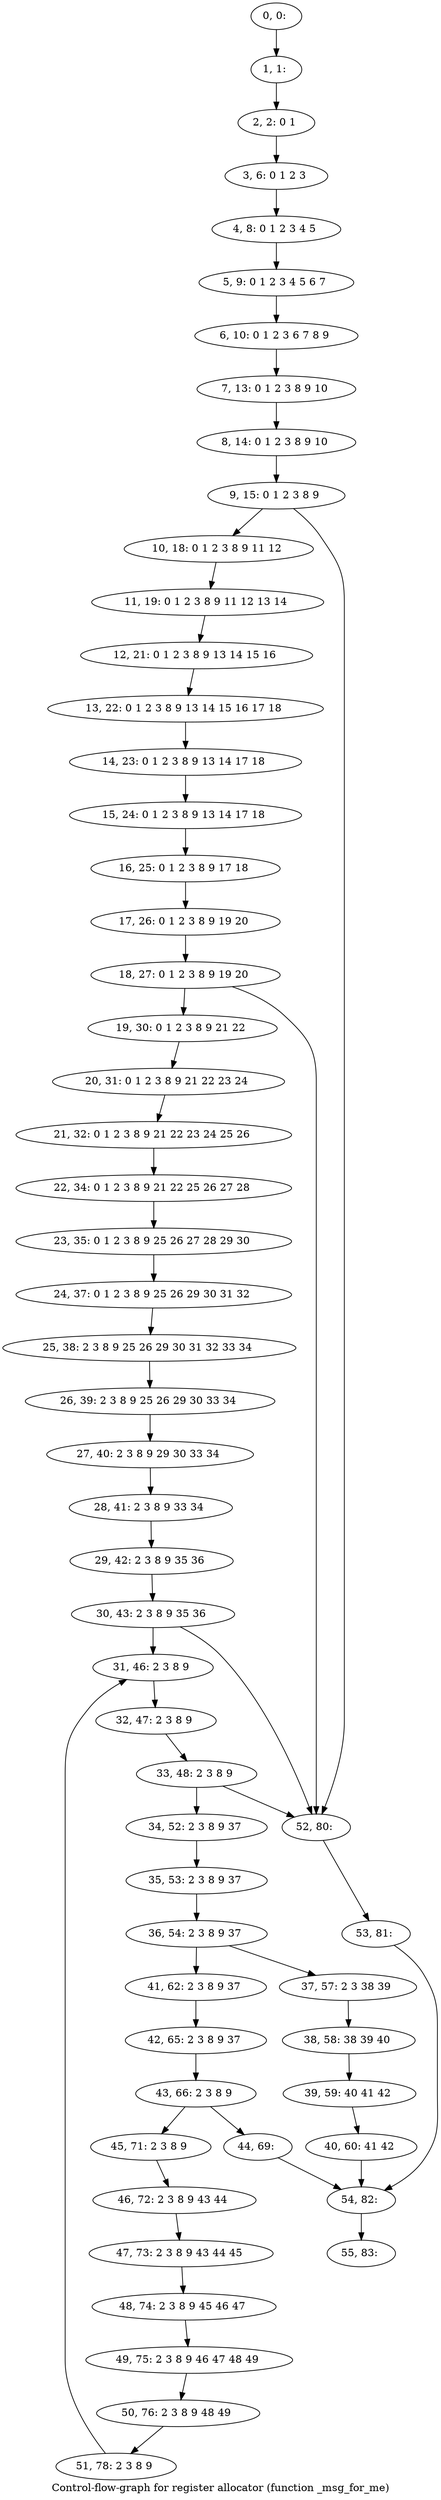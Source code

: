 digraph G {
graph [label="Control-flow-graph for register allocator (function _msg_for_me)"]
0[label="0, 0: "];
1[label="1, 1: "];
2[label="2, 2: 0 1 "];
3[label="3, 6: 0 1 2 3 "];
4[label="4, 8: 0 1 2 3 4 5 "];
5[label="5, 9: 0 1 2 3 4 5 6 7 "];
6[label="6, 10: 0 1 2 3 6 7 8 9 "];
7[label="7, 13: 0 1 2 3 8 9 10 "];
8[label="8, 14: 0 1 2 3 8 9 10 "];
9[label="9, 15: 0 1 2 3 8 9 "];
10[label="10, 18: 0 1 2 3 8 9 11 12 "];
11[label="11, 19: 0 1 2 3 8 9 11 12 13 14 "];
12[label="12, 21: 0 1 2 3 8 9 13 14 15 16 "];
13[label="13, 22: 0 1 2 3 8 9 13 14 15 16 17 18 "];
14[label="14, 23: 0 1 2 3 8 9 13 14 17 18 "];
15[label="15, 24: 0 1 2 3 8 9 13 14 17 18 "];
16[label="16, 25: 0 1 2 3 8 9 17 18 "];
17[label="17, 26: 0 1 2 3 8 9 19 20 "];
18[label="18, 27: 0 1 2 3 8 9 19 20 "];
19[label="19, 30: 0 1 2 3 8 9 21 22 "];
20[label="20, 31: 0 1 2 3 8 9 21 22 23 24 "];
21[label="21, 32: 0 1 2 3 8 9 21 22 23 24 25 26 "];
22[label="22, 34: 0 1 2 3 8 9 21 22 25 26 27 28 "];
23[label="23, 35: 0 1 2 3 8 9 25 26 27 28 29 30 "];
24[label="24, 37: 0 1 2 3 8 9 25 26 29 30 31 32 "];
25[label="25, 38: 2 3 8 9 25 26 29 30 31 32 33 34 "];
26[label="26, 39: 2 3 8 9 25 26 29 30 33 34 "];
27[label="27, 40: 2 3 8 9 29 30 33 34 "];
28[label="28, 41: 2 3 8 9 33 34 "];
29[label="29, 42: 2 3 8 9 35 36 "];
30[label="30, 43: 2 3 8 9 35 36 "];
31[label="31, 46: 2 3 8 9 "];
32[label="32, 47: 2 3 8 9 "];
33[label="33, 48: 2 3 8 9 "];
34[label="34, 52: 2 3 8 9 37 "];
35[label="35, 53: 2 3 8 9 37 "];
36[label="36, 54: 2 3 8 9 37 "];
37[label="37, 57: 2 3 38 39 "];
38[label="38, 58: 38 39 40 "];
39[label="39, 59: 40 41 42 "];
40[label="40, 60: 41 42 "];
41[label="41, 62: 2 3 8 9 37 "];
42[label="42, 65: 2 3 8 9 37 "];
43[label="43, 66: 2 3 8 9 "];
44[label="44, 69: "];
45[label="45, 71: 2 3 8 9 "];
46[label="46, 72: 2 3 8 9 43 44 "];
47[label="47, 73: 2 3 8 9 43 44 45 "];
48[label="48, 74: 2 3 8 9 45 46 47 "];
49[label="49, 75: 2 3 8 9 46 47 48 49 "];
50[label="50, 76: 2 3 8 9 48 49 "];
51[label="51, 78: 2 3 8 9 "];
52[label="52, 80: "];
53[label="53, 81: "];
54[label="54, 82: "];
55[label="55, 83: "];
0->1 ;
1->2 ;
2->3 ;
3->4 ;
4->5 ;
5->6 ;
6->7 ;
7->8 ;
8->9 ;
9->10 ;
9->52 ;
10->11 ;
11->12 ;
12->13 ;
13->14 ;
14->15 ;
15->16 ;
16->17 ;
17->18 ;
18->19 ;
18->52 ;
19->20 ;
20->21 ;
21->22 ;
22->23 ;
23->24 ;
24->25 ;
25->26 ;
26->27 ;
27->28 ;
28->29 ;
29->30 ;
30->31 ;
30->52 ;
31->32 ;
32->33 ;
33->34 ;
33->52 ;
34->35 ;
35->36 ;
36->37 ;
36->41 ;
37->38 ;
38->39 ;
39->40 ;
40->54 ;
41->42 ;
42->43 ;
43->44 ;
43->45 ;
44->54 ;
45->46 ;
46->47 ;
47->48 ;
48->49 ;
49->50 ;
50->51 ;
51->31 ;
52->53 ;
53->54 ;
54->55 ;
}

